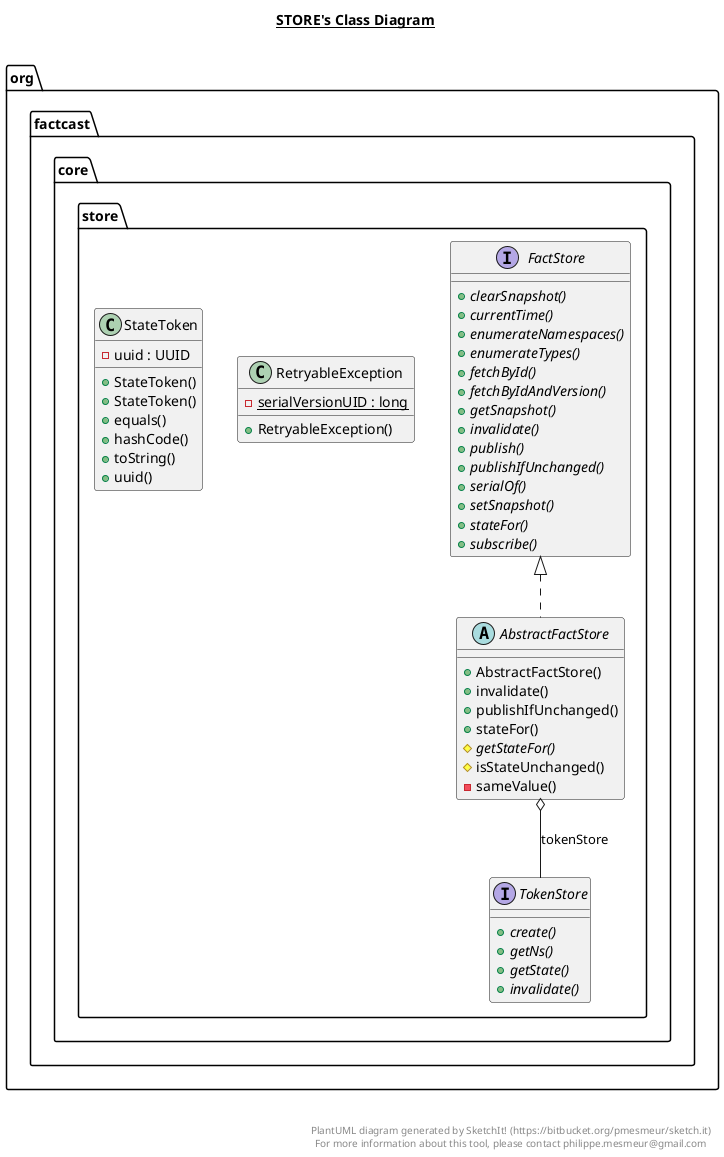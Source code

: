 @startuml

title __STORE's Class Diagram__\n

  namespace org.factcast.core {
    namespace store {
      abstract class org.factcast.core.store.AbstractFactStore {
          + AbstractFactStore()
          + invalidate()
          + publishIfUnchanged()
          + stateFor()
          {abstract} # getStateFor()
          # isStateUnchanged()
          - sameValue()
      }
    }
  }
  

  namespace org.factcast.core {
    namespace store {
      interface org.factcast.core.store.FactStore {
          {abstract} + clearSnapshot()
          {abstract} + currentTime()
          {abstract} + enumerateNamespaces()
          {abstract} + enumerateTypes()
          {abstract} + fetchById()
          {abstract} + fetchByIdAndVersion()
          {abstract} + getSnapshot()
          {abstract} + invalidate()
          {abstract} + publish()
          {abstract} + publishIfUnchanged()
          {abstract} + serialOf()
          {abstract} + setSnapshot()
          {abstract} + stateFor()
          {abstract} + subscribe()
      }
    }
  }
  

  namespace org.factcast.core {
    namespace store {
      class org.factcast.core.store.RetryableException {
          {static} - serialVersionUID : long
          + RetryableException()
      }
    }
  }
  

  namespace org.factcast.core {
    namespace store {
      class org.factcast.core.store.StateToken {
          - uuid : UUID
          + StateToken()
          + StateToken()
          + equals()
          + hashCode()
          + toString()
          + uuid()
      }
    }
  }
  

  namespace org.factcast.core {
    namespace store {
      interface org.factcast.core.store.TokenStore {
          {abstract} + create()
          {abstract} + getNs()
          {abstract} + getState()
          {abstract} + invalidate()
      }
    }
  }
  

  org.factcast.core.store.AbstractFactStore .up.|> org.factcast.core.store.FactStore
  org.factcast.core.store.AbstractFactStore o-- org.factcast.core.store.TokenStore : tokenStore


right footer


PlantUML diagram generated by SketchIt! (https://bitbucket.org/pmesmeur/sketch.it)
For more information about this tool, please contact philippe.mesmeur@gmail.com
endfooter

@enduml
